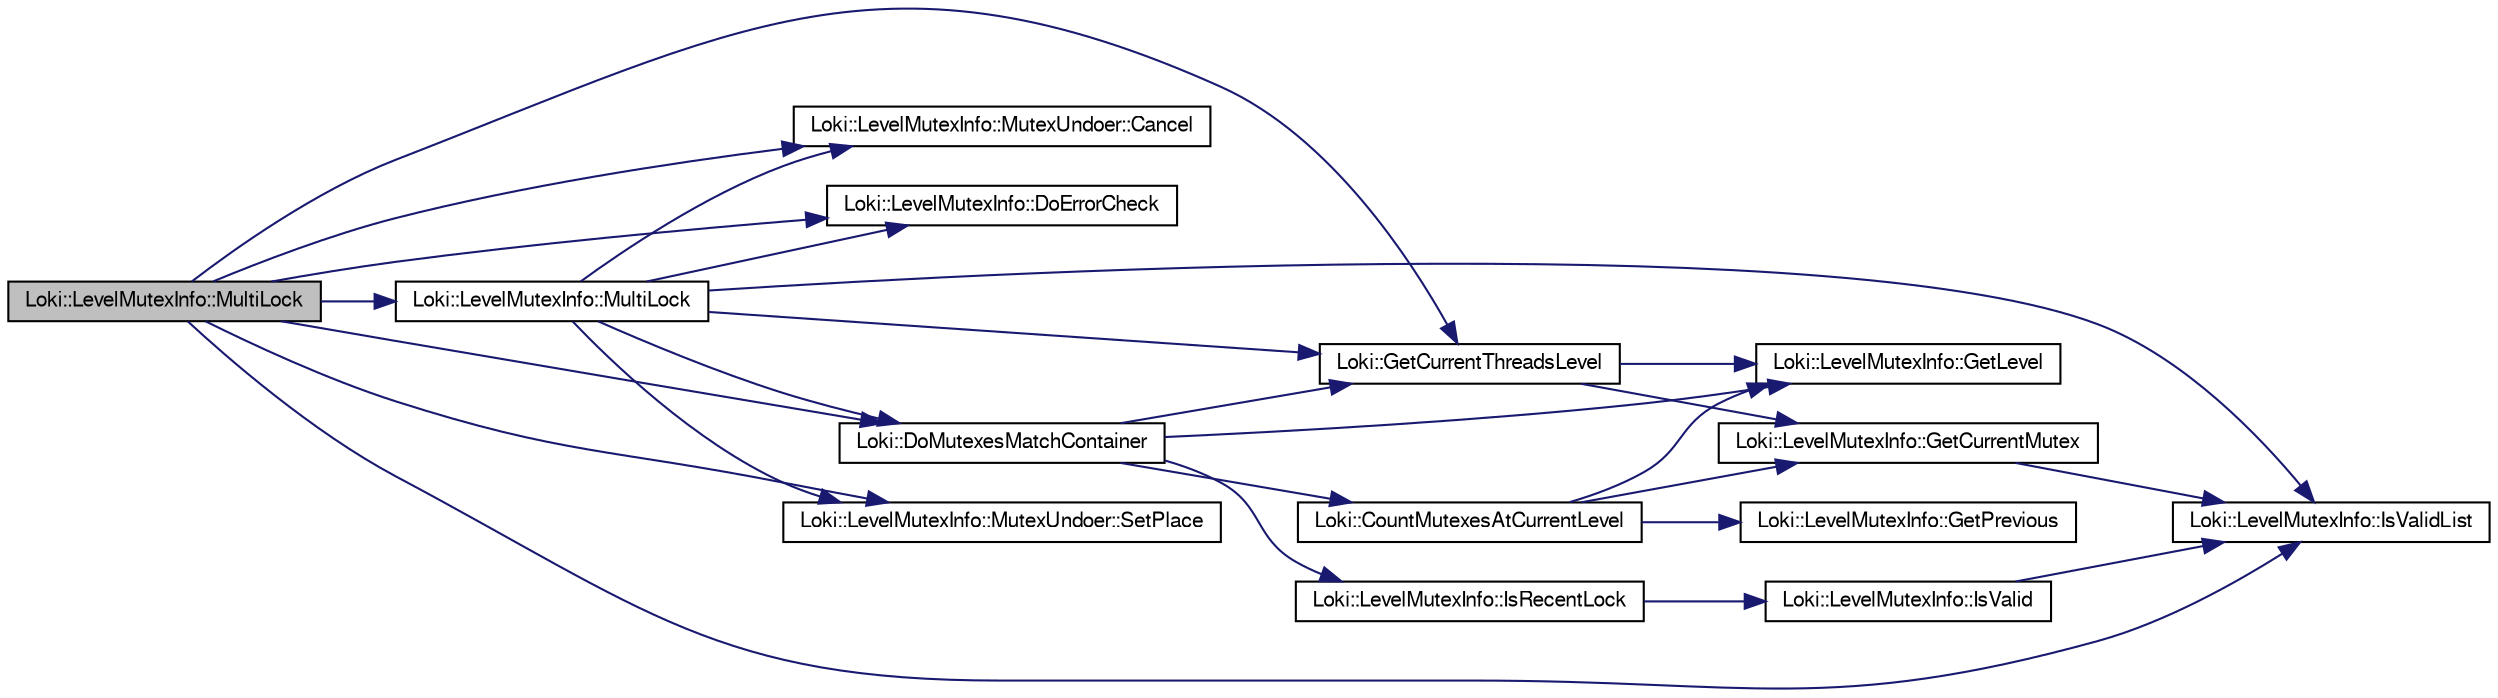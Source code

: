 digraph G
{
  bgcolor="transparent";
  edge [fontname="FreeSans",fontsize="10",labelfontname="FreeSans",labelfontsize="10"];
  node [fontname="FreeSans",fontsize="10",shape=record];
  rankdir=LR;
  Node1 [label="Loki::LevelMutexInfo::MultiLock",height=0.2,width=0.4,color="black", fillcolor="grey75", style="filled" fontcolor="black"];
  Node1 -> Node2 [color="midnightblue",fontsize="10",style="solid",fontname="FreeSans"];
  Node2 [label="Loki::LevelMutexInfo::MutexUndoer::Cancel",height=0.2,width=0.4,color="black",URL="$a00073.html#87e777d849336fe81907e55aaad1edaa"];
  Node1 -> Node3 [color="midnightblue",fontsize="10",style="solid",fontname="FreeSans"];
  Node3 [label="Loki::LevelMutexInfo::DoErrorCheck",height=0.2,width=0.4,color="black",URL="$a00071.html#14e0d51318b864645bbb3df4f7c9f7ab"];
  Node1 -> Node4 [color="midnightblue",fontsize="10",style="solid",fontname="FreeSans"];
  Node4 [label="Loki::DoMutexesMatchContainer",height=0.2,width=0.4,color="black",URL="$a00192.html#d633ca81ae0befaf235ae63886368037"];
  Node4 -> Node5 [color="midnightblue",fontsize="10",style="solid",fontname="FreeSans"];
  Node5 [label="Loki::CountMutexesAtCurrentLevel",height=0.2,width=0.4,color="black",URL="$a00192.html#8cb767d3e7aaf2fe44b8f3b90218b876"];
  Node5 -> Node6 [color="midnightblue",fontsize="10",style="solid",fontname="FreeSans"];
  Node6 [label="Loki::LevelMutexInfo::GetCurrentMutex",height=0.2,width=0.4,color="black",URL="$a00071.html#b7fd94847721b118979b72121472d3e2"];
  Node6 -> Node7 [color="midnightblue",fontsize="10",style="solid",fontname="FreeSans"];
  Node7 [label="Loki::LevelMutexInfo::IsValidList",height=0.2,width=0.4,color="black",URL="$a00071.html#01f6dfba5d2ea5606109b34e5a543cf0"];
  Node5 -> Node8 [color="midnightblue",fontsize="10",style="solid",fontname="FreeSans"];
  Node8 [label="Loki::LevelMutexInfo::GetLevel",height=0.2,width=0.4,color="black",URL="$a00071.html#1cad7c6b6fc50e230401e4cc22761d14",tooltip="Returns the level of this mutex."];
  Node5 -> Node9 [color="midnightblue",fontsize="10",style="solid",fontname="FreeSans"];
  Node9 [label="Loki::LevelMutexInfo::GetPrevious",height=0.2,width=0.4,color="black",URL="$a00071.html#b774e94ff72724dd87ff236d99970bb5",tooltip="Returns pointer to mutex previously locked by the thread which locked this."];
  Node4 -> Node10 [color="midnightblue",fontsize="10",style="solid",fontname="FreeSans"];
  Node10 [label="Loki::GetCurrentThreadsLevel",height=0.2,width=0.4,color="black",URL="$a00192.html#9548795d9cda6f227a1e1241ba577ca8"];
  Node10 -> Node6 [color="midnightblue",fontsize="10",style="solid",fontname="FreeSans"];
  Node10 -> Node8 [color="midnightblue",fontsize="10",style="solid",fontname="FreeSans"];
  Node4 -> Node8 [color="midnightblue",fontsize="10",style="solid",fontname="FreeSans"];
  Node4 -> Node11 [color="midnightblue",fontsize="10",style="solid",fontname="FreeSans"];
  Node11 [label="Loki::LevelMutexInfo::IsRecentLock",height=0.2,width=0.4,color="black",URL="$a00071.html#b917108c3e7c83b8a515d28e91a3a3ca"];
  Node11 -> Node12 [color="midnightblue",fontsize="10",style="solid",fontname="FreeSans"];
  Node12 [label="Loki::LevelMutexInfo::IsValid",height=0.2,width=0.4,color="black",URL="$a00071.html#36c34ecf5d019f3db9bfb8654cf49176"];
  Node12 -> Node7 [color="midnightblue",fontsize="10",style="solid",fontname="FreeSans"];
  Node1 -> Node10 [color="midnightblue",fontsize="10",style="solid",fontname="FreeSans"];
  Node1 -> Node7 [color="midnightblue",fontsize="10",style="solid",fontname="FreeSans"];
  Node1 -> Node13 [color="midnightblue",fontsize="10",style="solid",fontname="FreeSans"];
  Node13 [label="Loki::LevelMutexInfo::MultiLock",height=0.2,width=0.4,color="black",URL="$a00071.html#dde650eae1cad8b4723e68cdb9130283"];
  Node13 -> Node2 [color="midnightblue",fontsize="10",style="solid",fontname="FreeSans"];
  Node13 -> Node3 [color="midnightblue",fontsize="10",style="solid",fontname="FreeSans"];
  Node13 -> Node4 [color="midnightblue",fontsize="10",style="solid",fontname="FreeSans"];
  Node13 -> Node10 [color="midnightblue",fontsize="10",style="solid",fontname="FreeSans"];
  Node13 -> Node7 [color="midnightblue",fontsize="10",style="solid",fontname="FreeSans"];
  Node13 -> Node14 [color="midnightblue",fontsize="10",style="solid",fontname="FreeSans"];
  Node14 [label="Loki::LevelMutexInfo::MutexUndoer::SetPlace",height=0.2,width=0.4,color="black",URL="$a00073.html#65a5d0ff95ed8ab37280350f6a10259c"];
  Node1 -> Node14 [color="midnightblue",fontsize="10",style="solid",fontname="FreeSans"];
}
